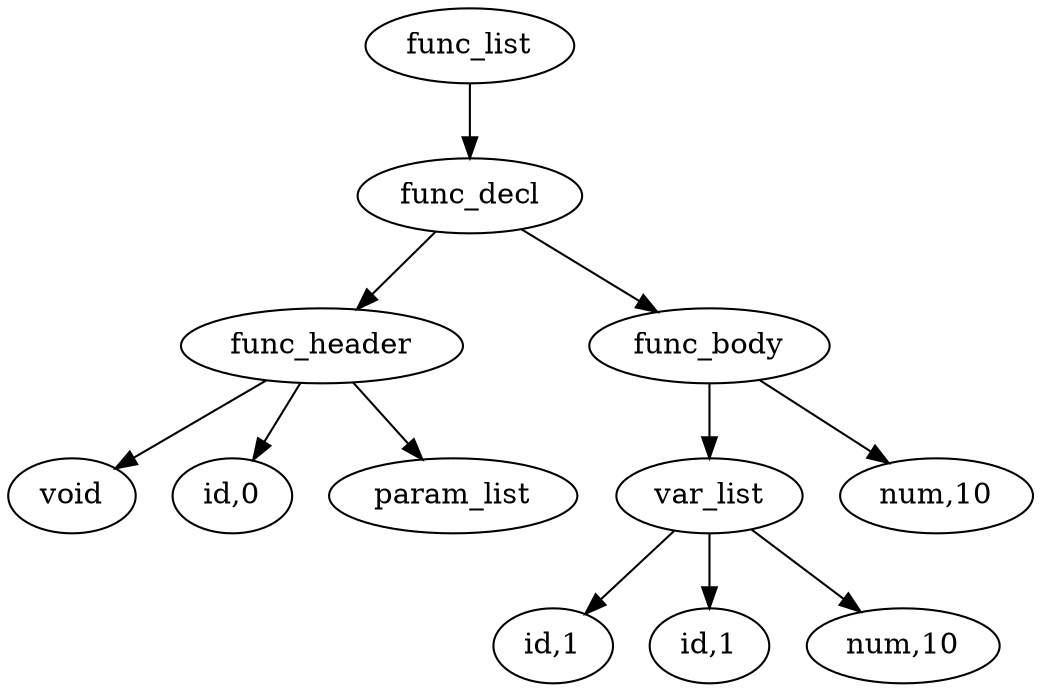 digraph {
graph [ordering="out"];
node0[label="func_list"];
node1[label="func_decl"];
node2[label="func_header"];
node3[label="void"];
node2 -> node3;
node4[label="id,0"];
node2 -> node4;
node5[label="param_list"];
node2 -> node5;
node1 -> node2;
node6[label="func_body"];
node7[label="var_list"];
node8[label="id,1"];
node7 -> node8;
node9[label="id,1"];
node7 -> node9;
node10[label="num,10"];
node7 -> node10;
node6 -> node7;
node11[label="num,10"];
node6 -> node11;
node1 -> node6;
node0 -> node1;
}
